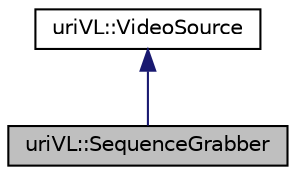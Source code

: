 digraph "uriVL::SequenceGrabber"
{
  edge [fontname="Helvetica",fontsize="10",labelfontname="Helvetica",labelfontsize="10"];
  node [fontname="Helvetica",fontsize="10",shape=record];
  Node1 [label="uriVL::SequenceGrabber",height=0.2,width=0.4,color="black", fillcolor="grey75", style="filled", fontcolor="black"];
  Node2 -> Node1 [dir="back",color="midnightblue",fontsize="10",style="solid",fontname="Helvetica"];
  Node2 [label="uriVL::VideoSource",height=0.2,width=0.4,color="black", fillcolor="white", style="filled",URL="$classuriVL_1_1VideoSource.html",tooltip="VideoSource pure virtual parent class. "];
}
